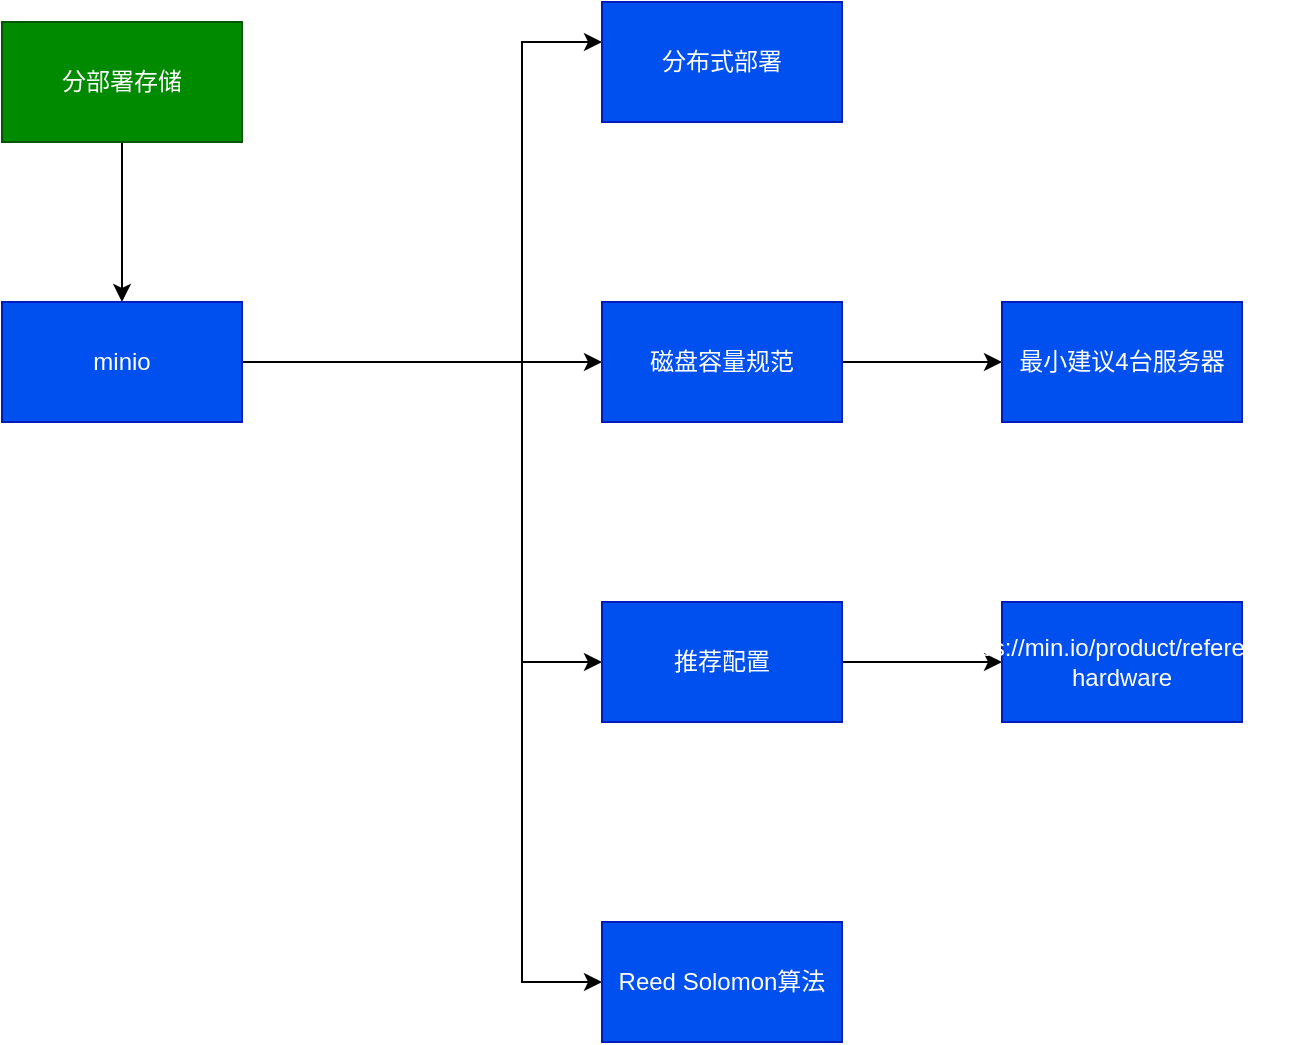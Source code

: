 <mxfile version="20.0.1" type="github">
  <diagram id="B0aUDjMEMcQMrFGBh2tU" name="第 1 页">
    <mxGraphModel dx="1422" dy="762" grid="1" gridSize="10" guides="1" tooltips="1" connect="1" arrows="1" fold="1" page="1" pageScale="1" pageWidth="827" pageHeight="1169" math="0" shadow="0">
      <root>
        <mxCell id="0" />
        <mxCell id="1" parent="0" />
        <mxCell id="5ZaRpA1pt5UQ2hP38Ieq-3" value="" style="edgeStyle=orthogonalEdgeStyle;rounded=0;orthogonalLoop=1;jettySize=auto;html=1;" edge="1" parent="1" source="5ZaRpA1pt5UQ2hP38Ieq-1" target="5ZaRpA1pt5UQ2hP38Ieq-2">
          <mxGeometry relative="1" as="geometry" />
        </mxCell>
        <mxCell id="5ZaRpA1pt5UQ2hP38Ieq-1" value="分部署存储" style="rounded=0;whiteSpace=wrap;html=1;fillColor=#008a00;fontColor=#ffffff;strokeColor=#005700;" vertex="1" parent="1">
          <mxGeometry x="90" y="120" width="120" height="60" as="geometry" />
        </mxCell>
        <mxCell id="5ZaRpA1pt5UQ2hP38Ieq-5" value="" style="edgeStyle=orthogonalEdgeStyle;rounded=0;orthogonalLoop=1;jettySize=auto;html=1;" edge="1" parent="1" source="5ZaRpA1pt5UQ2hP38Ieq-2" target="5ZaRpA1pt5UQ2hP38Ieq-4">
          <mxGeometry relative="1" as="geometry">
            <Array as="points">
              <mxPoint x="350" y="290" />
              <mxPoint x="350" y="130" />
            </Array>
          </mxGeometry>
        </mxCell>
        <mxCell id="5ZaRpA1pt5UQ2hP38Ieq-7" value="" style="edgeStyle=orthogonalEdgeStyle;rounded=0;orthogonalLoop=1;jettySize=auto;html=1;" edge="1" parent="1" source="5ZaRpA1pt5UQ2hP38Ieq-2" target="5ZaRpA1pt5UQ2hP38Ieq-6">
          <mxGeometry relative="1" as="geometry" />
        </mxCell>
        <mxCell id="5ZaRpA1pt5UQ2hP38Ieq-11" value="" style="edgeStyle=orthogonalEdgeStyle;rounded=0;orthogonalLoop=1;jettySize=auto;html=1;" edge="1" parent="1" source="5ZaRpA1pt5UQ2hP38Ieq-2" target="5ZaRpA1pt5UQ2hP38Ieq-10">
          <mxGeometry relative="1" as="geometry">
            <Array as="points">
              <mxPoint x="350" y="290" />
              <mxPoint x="350" y="440" />
            </Array>
          </mxGeometry>
        </mxCell>
        <mxCell id="5ZaRpA1pt5UQ2hP38Ieq-15" value="" style="edgeStyle=orthogonalEdgeStyle;rounded=0;orthogonalLoop=1;jettySize=auto;html=1;" edge="1" parent="1" source="5ZaRpA1pt5UQ2hP38Ieq-2" target="5ZaRpA1pt5UQ2hP38Ieq-14">
          <mxGeometry relative="1" as="geometry">
            <Array as="points">
              <mxPoint x="350" y="290" />
              <mxPoint x="350" y="600" />
            </Array>
          </mxGeometry>
        </mxCell>
        <mxCell id="5ZaRpA1pt5UQ2hP38Ieq-2" value="minio" style="rounded=0;whiteSpace=wrap;html=1;fillColor=#0050ef;fontColor=#ffffff;strokeColor=#001DBC;" vertex="1" parent="1">
          <mxGeometry x="90" y="260" width="120" height="60" as="geometry" />
        </mxCell>
        <mxCell id="5ZaRpA1pt5UQ2hP38Ieq-4" value="分布式部署" style="rounded=0;whiteSpace=wrap;html=1;fillColor=#0050ef;fontColor=#ffffff;strokeColor=#001DBC;" vertex="1" parent="1">
          <mxGeometry x="390" y="110" width="120" height="60" as="geometry" />
        </mxCell>
        <mxCell id="5ZaRpA1pt5UQ2hP38Ieq-9" value="" style="edgeStyle=orthogonalEdgeStyle;rounded=0;orthogonalLoop=1;jettySize=auto;html=1;" edge="1" parent="1" source="5ZaRpA1pt5UQ2hP38Ieq-6" target="5ZaRpA1pt5UQ2hP38Ieq-8">
          <mxGeometry relative="1" as="geometry" />
        </mxCell>
        <mxCell id="5ZaRpA1pt5UQ2hP38Ieq-6" value="磁盘容量规范" style="rounded=0;whiteSpace=wrap;html=1;fillColor=#0050ef;fontColor=#ffffff;strokeColor=#001DBC;" vertex="1" parent="1">
          <mxGeometry x="390" y="260" width="120" height="60" as="geometry" />
        </mxCell>
        <mxCell id="5ZaRpA1pt5UQ2hP38Ieq-8" value="最小建议4台服务器" style="rounded=0;whiteSpace=wrap;html=1;fillColor=#0050ef;fontColor=#ffffff;strokeColor=#001DBC;" vertex="1" parent="1">
          <mxGeometry x="590" y="260" width="120" height="60" as="geometry" />
        </mxCell>
        <mxCell id="5ZaRpA1pt5UQ2hP38Ieq-13" value="" style="edgeStyle=orthogonalEdgeStyle;rounded=0;orthogonalLoop=1;jettySize=auto;html=1;" edge="1" parent="1" source="5ZaRpA1pt5UQ2hP38Ieq-10" target="5ZaRpA1pt5UQ2hP38Ieq-12">
          <mxGeometry relative="1" as="geometry" />
        </mxCell>
        <mxCell id="5ZaRpA1pt5UQ2hP38Ieq-10" value="推荐配置" style="rounded=0;whiteSpace=wrap;html=1;fillColor=#0050ef;fontColor=#ffffff;strokeColor=#001DBC;" vertex="1" parent="1">
          <mxGeometry x="390" y="410" width="120" height="60" as="geometry" />
        </mxCell>
        <mxCell id="5ZaRpA1pt5UQ2hP38Ieq-12" value="https://min.io/product/reference-hardware" style="rounded=0;whiteSpace=wrap;html=1;fillColor=#0050ef;fontColor=#ffffff;strokeColor=#001DBC;" vertex="1" parent="1">
          <mxGeometry x="590" y="410" width="120" height="60" as="geometry" />
        </mxCell>
        <mxCell id="5ZaRpA1pt5UQ2hP38Ieq-14" value="Reed Solomon算法" style="rounded=0;whiteSpace=wrap;html=1;fillColor=#0050ef;fontColor=#ffffff;strokeColor=#001DBC;" vertex="1" parent="1">
          <mxGeometry x="390" y="570" width="120" height="60" as="geometry" />
        </mxCell>
      </root>
    </mxGraphModel>
  </diagram>
</mxfile>
